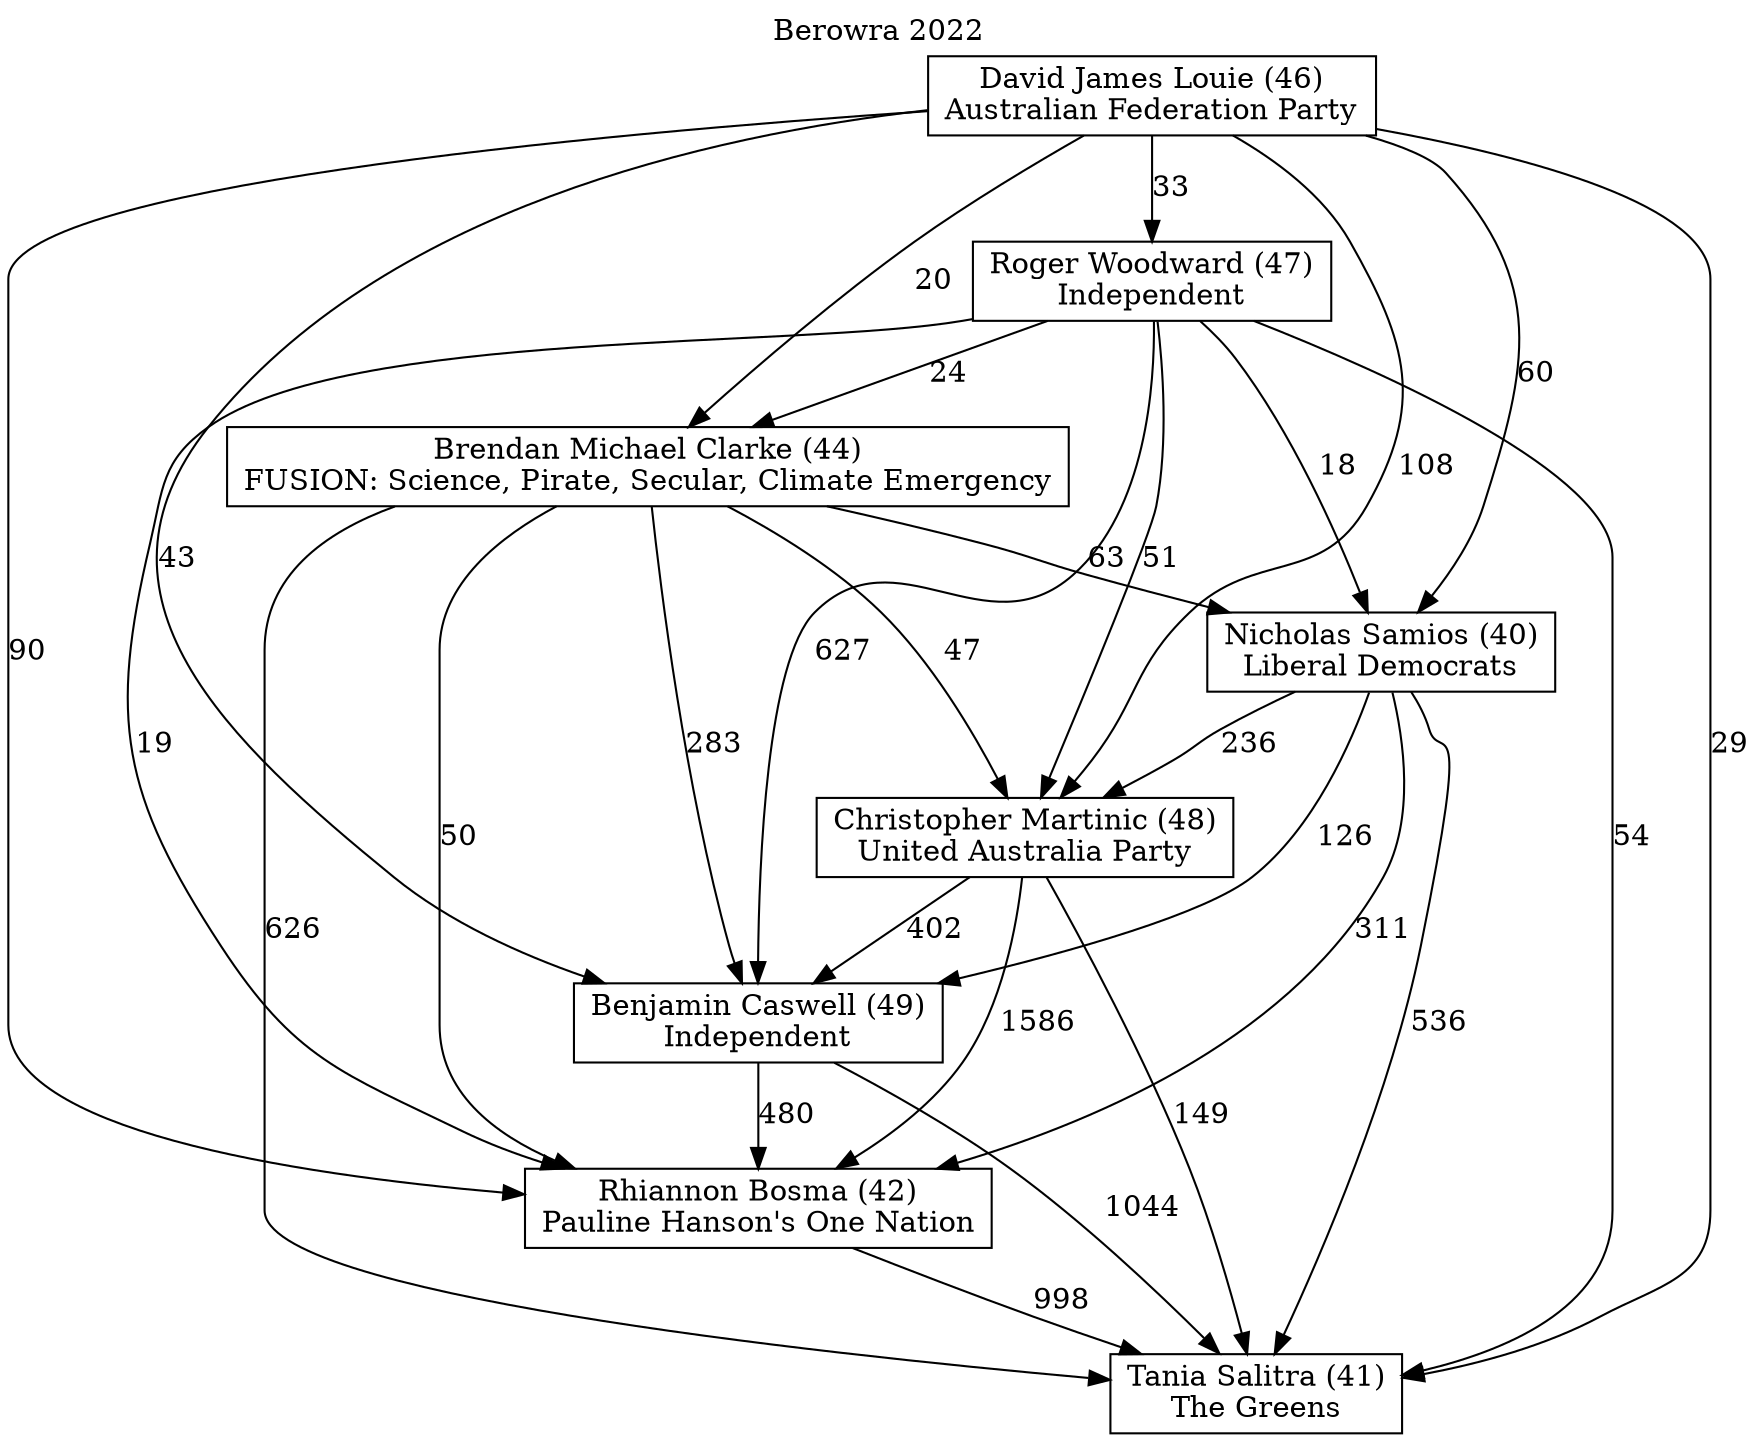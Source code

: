 // House preference flow
digraph "Tania Salitra (41)_Berowra_2022" {
	graph [label="Berowra 2022" labelloc=t mclimit=10]
	node [shape=box]
	"Benjamin Caswell (49)" [label="Benjamin Caswell (49)
Independent"]
	"Roger Woodward (47)" [label="Roger Woodward (47)
Independent"]
	"Rhiannon Bosma (42)" [label="Rhiannon Bosma (42)
Pauline Hanson's One Nation"]
	"David James Louie (46)" [label="David James Louie (46)
Australian Federation Party"]
	"Nicholas Samios (40)" [label="Nicholas Samios (40)
Liberal Democrats"]
	"Tania Salitra (41)" [label="Tania Salitra (41)
The Greens"]
	"Christopher Martinic (48)" [label="Christopher Martinic (48)
United Australia Party"]
	"Brendan Michael Clarke (44)" [label="Brendan Michael Clarke (44)
FUSION: Science, Pirate, Secular, Climate Emergency"]
	"David James Louie (46)" -> "Brendan Michael Clarke (44)" [label=20]
	"Brendan Michael Clarke (44)" -> "Christopher Martinic (48)" [label=47]
	"Rhiannon Bosma (42)" -> "Tania Salitra (41)" [label=998]
	"Roger Woodward (47)" -> "Christopher Martinic (48)" [label=51]
	"Brendan Michael Clarke (44)" -> "Tania Salitra (41)" [label=626]
	"Nicholas Samios (40)" -> "Tania Salitra (41)" [label=536]
	"David James Louie (46)" -> "Christopher Martinic (48)" [label=108]
	"Benjamin Caswell (49)" -> "Tania Salitra (41)" [label=1044]
	"Christopher Martinic (48)" -> "Tania Salitra (41)" [label=149]
	"Roger Woodward (47)" -> "Nicholas Samios (40)" [label=18]
	"David James Louie (46)" -> "Nicholas Samios (40)" [label=60]
	"Nicholas Samios (40)" -> "Benjamin Caswell (49)" [label=126]
	"Roger Woodward (47)" -> "Benjamin Caswell (49)" [label=627]
	"David James Louie (46)" -> "Roger Woodward (47)" [label=33]
	"Roger Woodward (47)" -> "Brendan Michael Clarke (44)" [label=24]
	"Brendan Michael Clarke (44)" -> "Rhiannon Bosma (42)" [label=50]
	"Roger Woodward (47)" -> "Tania Salitra (41)" [label=54]
	"Christopher Martinic (48)" -> "Rhiannon Bosma (42)" [label=1586]
	"Nicholas Samios (40)" -> "Christopher Martinic (48)" [label=236]
	"David James Louie (46)" -> "Benjamin Caswell (49)" [label=43]
	"Brendan Michael Clarke (44)" -> "Benjamin Caswell (49)" [label=283]
	"Brendan Michael Clarke (44)" -> "Nicholas Samios (40)" [label=63]
	"David James Louie (46)" -> "Rhiannon Bosma (42)" [label=90]
	"Roger Woodward (47)" -> "Rhiannon Bosma (42)" [label=19]
	"David James Louie (46)" -> "Tania Salitra (41)" [label=29]
	"Nicholas Samios (40)" -> "Rhiannon Bosma (42)" [label=311]
	"Christopher Martinic (48)" -> "Benjamin Caswell (49)" [label=402]
	"Benjamin Caswell (49)" -> "Rhiannon Bosma (42)" [label=480]
}
